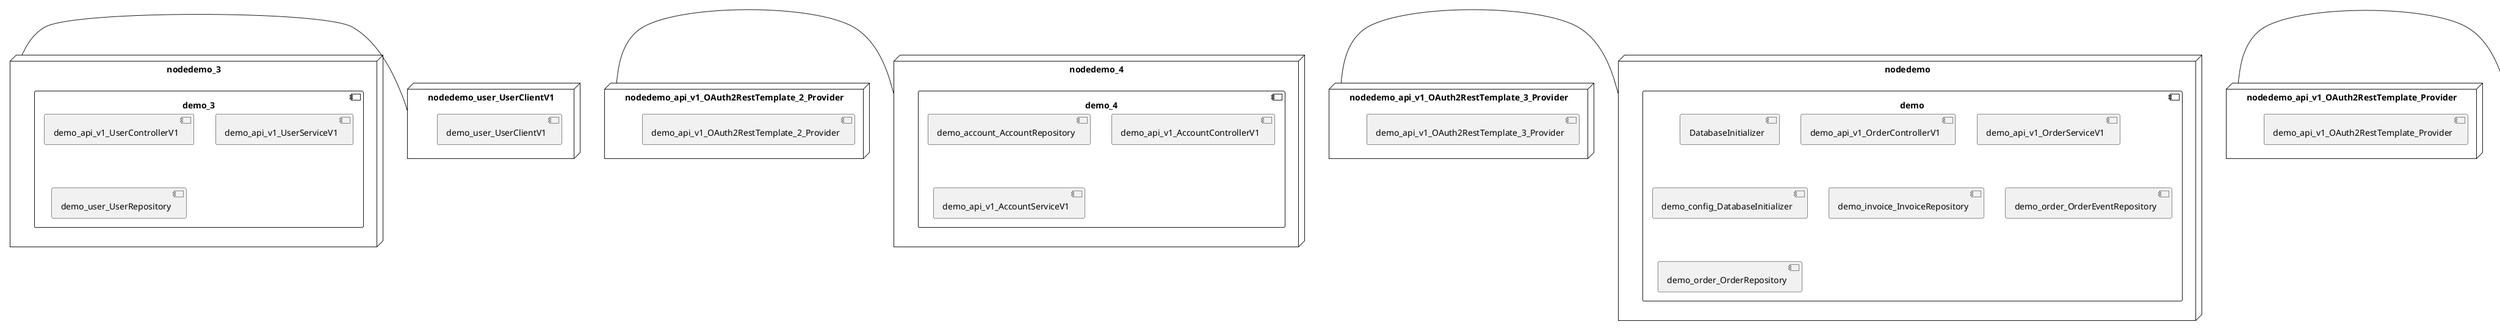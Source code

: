 @startuml
skinparam fixCircleLabelOverlapping true
skinparam componentStyle uml2
node nodedemo {
component demo {
[DatabaseInitializer] [[kbastani-spring-cloud-event-sourcing-example.system#_IA-qhhJhEe-WtvEGk54f1Q]]
[demo_api_v1_OrderControllerV1] [[kbastani-spring-cloud-event-sourcing-example.system#_IA-qhhJhEe-WtvEGk54f1Q]]
[demo_api_v1_OrderServiceV1] [[kbastani-spring-cloud-event-sourcing-example.system#_IA-qhhJhEe-WtvEGk54f1Q]]
[demo_config_DatabaseInitializer] [[kbastani-spring-cloud-event-sourcing-example.system#_IA-qhhJhEe-WtvEGk54f1Q]]
[demo_invoice_InvoiceRepository] [[kbastani-spring-cloud-event-sourcing-example.system#_IA-qhhJhEe-WtvEGk54f1Q]]
[demo_order_OrderEventRepository] [[kbastani-spring-cloud-event-sourcing-example.system#_IA-qhhJhEe-WtvEGk54f1Q]]
[demo_order_OrderRepository] [[kbastani-spring-cloud-event-sourcing-example.system#_IA-qhhJhEe-WtvEGk54f1Q]]
}
}
node nodedemo_2 {
component demo_2 {
[demo_UserController] [[kbastani-spring-cloud-event-sourcing-example.system#_IA-qhhJhEe-WtvEGk54f1Q]]
[demo_UserRepository] [[kbastani-spring-cloud-event-sourcing-example.system#_IA-qhhJhEe-WtvEGk54f1Q]]
[demo_UserService] [[kbastani-spring-cloud-event-sourcing-example.system#_IA-qhhJhEe-WtvEGk54f1Q]]
[demo_login_UserController] [[kbastani-spring-cloud-event-sourcing-example.system#_IA-qhhJhEe-WtvEGk54f1Q]]
}
}
node nodedemo_3 {
component demo_3 {
[demo_api_v1_UserControllerV1] [[kbastani-spring-cloud-event-sourcing-example.system#_IA-qhhJhEe-WtvEGk54f1Q]]
[demo_api_v1_UserServiceV1] [[kbastani-spring-cloud-event-sourcing-example.system#_IA-qhhJhEe-WtvEGk54f1Q]]
[demo_user_UserRepository] [[kbastani-spring-cloud-event-sourcing-example.system#_IA-qhhJhEe-WtvEGk54f1Q]]
}
}
node nodedemo_4 {
component demo_4 {
[demo_account_AccountRepository] [[kbastani-spring-cloud-event-sourcing-example.system#_IA-qhhJhEe-WtvEGk54f1Q]]
[demo_api_v1_AccountControllerV1] [[kbastani-spring-cloud-event-sourcing-example.system#_IA-qhhJhEe-WtvEGk54f1Q]]
[demo_api_v1_AccountServiceV1] [[kbastani-spring-cloud-event-sourcing-example.system#_IA-qhhJhEe-WtvEGk54f1Q]]
}
}
node nodedemo_5 {
component demo_5 {
[demo_api_v1_ShoppingCartControllerV1] [[kbastani-spring-cloud-event-sourcing-example.system#_IA-qhhJhEe-WtvEGk54f1Q]]
[demo_api_v1_ShoppingCartServiceV1] [[kbastani-spring-cloud-event-sourcing-example.system#_IA-qhhJhEe-WtvEGk54f1Q]]
[demo_cart_CartEventRepository] [[kbastani-spring-cloud-event-sourcing-example.system#_IA-qhhJhEe-WtvEGk54f1Q]]
}
}
node nodedemo_6 {
component demo_6 {
[demo_api_v1_CatalogControllerV1] [[kbastani-spring-cloud-event-sourcing-example.system#_IA-qhhJhEe-WtvEGk54f1Q]]
[demo_api_v1_CatalogServiceV1] [[kbastani-spring-cloud-event-sourcing-example.system#_IA-qhhJhEe-WtvEGk54f1Q]]
[demo_catalog_CatalogInfoRepository] [[kbastani-spring-cloud-event-sourcing-example.system#_IA-qhhJhEe-WtvEGk54f1Q]]
}
}
node nodedemo_7 {
component demo_7 {
}
}
node nodedemo_v1 {
component demo_v1 {
[demo_v1_InventoryControllerV1] [[kbastani-spring-cloud-event-sourcing-example.system#_IA-qhhJhEe-WtvEGk54f1Q]]
[demo_v1_InventoryServiceV1] [[kbastani-spring-cloud-event-sourcing-example.system#_IA-qhhJhEe-WtvEGk54f1Q]]
}
}
node nodedemo_api_v1_OAuth2RestTemplate_2_Provider {
[demo_api_v1_OAuth2RestTemplate_2_Provider] [[kbastani-spring-cloud-event-sourcing-example.system#_IA-qhhJhEe-WtvEGk54f1Q]]
}
node nodedemo_api_v1_OAuth2RestTemplate_3_Provider {
[demo_api_v1_OAuth2RestTemplate_3_Provider] [[kbastani-spring-cloud-event-sourcing-example.system#_IA-qhhJhEe-WtvEGk54f1Q]]
}
node nodedemo_api_v1_OAuth2RestTemplate_Provider {
[demo_api_v1_OAuth2RestTemplate_Provider] [[kbastani-spring-cloud-event-sourcing-example.system#_IA-qhhJhEe-WtvEGk54f1Q]]
}
node nodedemo_api_v1_RestTemplate_2_Provider {
[demo_api_v1_RestTemplate_2_Provider] [[kbastani-spring-cloud-event-sourcing-example.system#_IA-qhhJhEe-WtvEGk54f1Q]]
}
node nodedemo_api_v1_RestTemplate_Provider {
[demo_api_v1_RestTemplate_Provider] [[kbastani-spring-cloud-event-sourcing-example.system#_IA-qhhJhEe-WtvEGk54f1Q]]
}
node nodedemo_inventory_InventoryRepository_Provider {
[demo_inventory_InventoryRepository_Provider] [[kbastani-spring-cloud-event-sourcing-example.system#_IA-qhhJhEe-WtvEGk54f1Q]]
}
node nodedemo_login_AuthenticationManager_Provider {
[demo_login_AuthenticationManager_Provider] [[kbastani-spring-cloud-event-sourcing-example.system#_IA-qhhJhEe-WtvEGk54f1Q]]
}
node nodedemo_login_ClientDetailsService_Provider {
[demo_login_ClientDetailsService_Provider] [[kbastani-spring-cloud-event-sourcing-example.system#_IA-qhhJhEe-WtvEGk54f1Q]]
}
node nodedemo_login_HttpSessionSecurityContextRepository_Provider {
[demo_login_HttpSessionSecurityContextRepository_Provider] [[kbastani-spring-cloud-event-sourcing-example.system#_IA-qhhJhEe-WtvEGk54f1Q]]
}
node nodedemo_login_LoginController {
[demo_login_LoginController] [[kbastani-spring-cloud-event-sourcing-example.system#_IA-qhhJhEe-WtvEGk54f1Q]]
}
node nodedemo_product_ProductRepository_Provider {
[demo_product_ProductRepository_Provider] [[kbastani-spring-cloud-event-sourcing-example.system#_IA-qhhJhEe-WtvEGk54f1Q]]
}
node nodedemo_user_UserClientV1 {
[demo_user_UserClientV1] [[kbastani-spring-cloud-event-sourcing-example.system#_IA-qhhJhEe-WtvEGk54f1Q]]
}
node nodedemo_v1_Session_Provider {
[demo_v1_Session_Provider] [[kbastani-spring-cloud-event-sourcing-example.system#_IA-qhhJhEe-WtvEGk54f1Q]]
}
[nodedemo_3] - [nodedemo_user_UserClientV1]
[nodedemo_api_v1_OAuth2RestTemplate_2_Provider] - [nodedemo_4]
[nodedemo_api_v1_OAuth2RestTemplate_3_Provider] - [nodedemo]
[nodedemo_api_v1_OAuth2RestTemplate_Provider] - [nodedemo_5]
[nodedemo_api_v1_RestTemplate_2_Provider] - [nodedemo_5]
[nodedemo_api_v1_RestTemplate_Provider] - [nodedemo_5]
[nodedemo_inventory_InventoryRepository_Provider] - [nodedemo_v1]
[nodedemo_login_AuthenticationManager_Provider] - [nodedemo_login_LoginController]
[nodedemo_login_ClientDetailsService_Provider] - [nodedemo_login_LoginController]
[nodedemo_login_HttpSessionSecurityContextRepository_Provider] - [nodedemo_login_LoginController]
[nodedemo_product_ProductRepository_Provider] - [nodedemo_v1]
[nodedemo_v1_Session_Provider] - [nodedemo_v1]

@enduml
